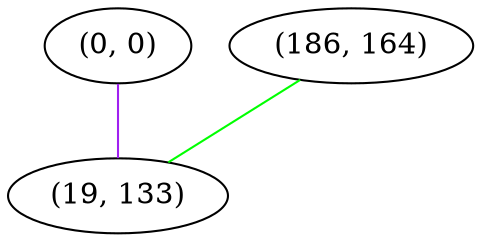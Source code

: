graph "" {
"(0, 0)";
"(186, 164)";
"(19, 133)";
"(0, 0)" -- "(19, 133)"  [color=purple, key=0, weight=4];
"(186, 164)" -- "(19, 133)"  [color=green, key=0, weight=2];
}
